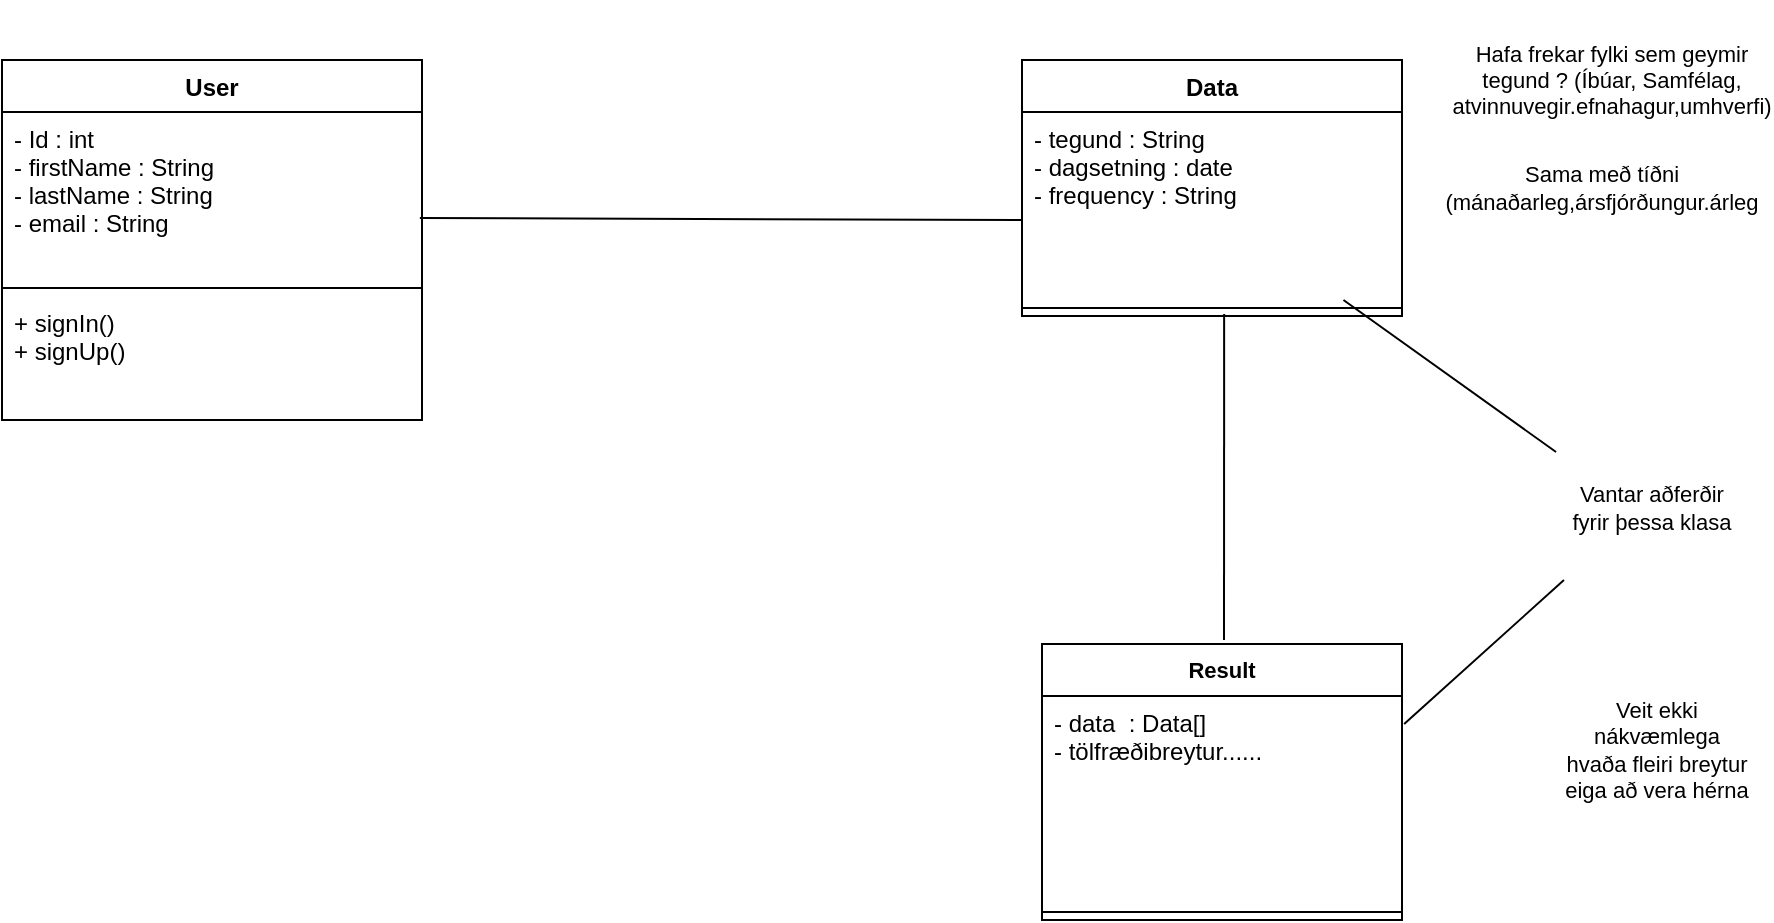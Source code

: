 <mxfile version="13.7.9" type="device"><diagram id="19lo4hMTaSk83n3jZe8r" name="Page-1"><mxGraphModel dx="1422" dy="794" grid="1" gridSize="10" guides="1" tooltips="1" connect="1" arrows="1" fold="1" page="1" pageScale="1" pageWidth="850" pageHeight="1100" math="0" shadow="0"><root><mxCell id="0"/><mxCell id="1" parent="0"/><mxCell id="smBmrH8eEXLxddZaBeuN-1" value="User" style="swimlane;fontStyle=1;align=center;verticalAlign=top;childLayout=stackLayout;horizontal=1;startSize=26;horizontalStack=0;resizeParent=1;resizeParentMax=0;resizeLast=0;collapsible=1;marginBottom=0;" vertex="1" parent="1"><mxGeometry x="170" y="120" width="210" height="180" as="geometry"/></mxCell><mxCell id="smBmrH8eEXLxddZaBeuN-2" value="- Id : int&#10;- firstName : String&#10;- lastName : String&#10;- email : String&#10;" style="text;strokeColor=none;fillColor=none;align=left;verticalAlign=top;spacingLeft=4;spacingRight=4;overflow=hidden;rotatable=0;points=[[0,0.5],[1,0.5]];portConstraint=eastwest;" vertex="1" parent="smBmrH8eEXLxddZaBeuN-1"><mxGeometry y="26" width="210" height="84" as="geometry"/></mxCell><mxCell id="smBmrH8eEXLxddZaBeuN-3" value="" style="line;strokeWidth=1;fillColor=none;align=left;verticalAlign=middle;spacingTop=-1;spacingLeft=3;spacingRight=3;rotatable=0;labelPosition=right;points=[];portConstraint=eastwest;" vertex="1" parent="smBmrH8eEXLxddZaBeuN-1"><mxGeometry y="110" width="210" height="8" as="geometry"/></mxCell><mxCell id="smBmrH8eEXLxddZaBeuN-4" value="+ signIn()&#10;+ signUp()&#10;" style="text;strokeColor=none;fillColor=none;align=left;verticalAlign=top;spacingLeft=4;spacingRight=4;overflow=hidden;rotatable=0;points=[[0,0.5],[1,0.5]];portConstraint=eastwest;" vertex="1" parent="smBmrH8eEXLxddZaBeuN-1"><mxGeometry y="118" width="210" height="62" as="geometry"/></mxCell><mxCell id="smBmrH8eEXLxddZaBeuN-5" value="" style="endArrow=none;html=1;exitX=0.995;exitY=0.631;exitDx=0;exitDy=0;exitPerimeter=0;" edge="1" parent="1" source="smBmrH8eEXLxddZaBeuN-2"><mxGeometry width="50" height="50" relative="1" as="geometry"><mxPoint x="390" y="200" as="sourcePoint"/><mxPoint x="680" y="200" as="targetPoint"/></mxGeometry></mxCell><mxCell id="smBmrH8eEXLxddZaBeuN-10" value="&lt;font style=&quot;font-size: 11px&quot;&gt;Hafa frekar fylki sem geymir tegund ? (Íbúar, Samfélag, atvinnuvegir.efnahagur,umhverfi)&lt;/font&gt;" style="text;html=1;strokeColor=none;fillColor=none;align=center;verticalAlign=middle;whiteSpace=wrap;rounded=0;fontSize=11;" vertex="1" parent="1"><mxGeometry x="910" y="90" width="130" height="80" as="geometry"/></mxCell><mxCell id="smBmrH8eEXLxddZaBeuN-11" value="Sama með tíðni (mánaðarleg,ársfjórðungur.árleg" style="text;html=1;strokeColor=none;fillColor=none;align=center;verticalAlign=middle;whiteSpace=wrap;rounded=0;fontSize=11;" vertex="1" parent="1"><mxGeometry x="920" y="160" width="100" height="48" as="geometry"/></mxCell><mxCell id="smBmrH8eEXLxddZaBeuN-6" value="Data" style="swimlane;fontStyle=1;align=center;verticalAlign=top;childLayout=stackLayout;horizontal=1;startSize=26;horizontalStack=0;resizeParent=1;resizeParentMax=0;resizeLast=0;collapsible=1;marginBottom=0;" vertex="1" parent="1"><mxGeometry x="680" y="120" width="190" height="128" as="geometry"/></mxCell><mxCell id="smBmrH8eEXLxddZaBeuN-7" value="- tegund : String &#10;- dagsetning : date&#10;- frequency : String" style="text;strokeColor=none;fillColor=none;align=left;verticalAlign=top;spacingLeft=4;spacingRight=4;overflow=hidden;rotatable=0;points=[[0,0.5],[1,0.5]];portConstraint=eastwest;" vertex="1" parent="smBmrH8eEXLxddZaBeuN-6"><mxGeometry y="26" width="190" height="94" as="geometry"/></mxCell><mxCell id="smBmrH8eEXLxddZaBeuN-8" value="" style="line;strokeWidth=1;fillColor=none;align=left;verticalAlign=middle;spacingTop=-1;spacingLeft=3;spacingRight=3;rotatable=0;labelPosition=right;points=[];portConstraint=eastwest;" vertex="1" parent="smBmrH8eEXLxddZaBeuN-6"><mxGeometry y="120" width="190" height="8" as="geometry"/></mxCell><mxCell id="smBmrH8eEXLxddZaBeuN-18" value="" style="endArrow=none;html=1;fontSize=11;entryX=0.532;entryY=0.875;entryDx=0;entryDy=0;entryPerimeter=0;" edge="1" parent="1" target="smBmrH8eEXLxddZaBeuN-8"><mxGeometry width="50" height="50" relative="1" as="geometry"><mxPoint x="781" y="410" as="sourcePoint"/><mxPoint x="600" y="300" as="targetPoint"/></mxGeometry></mxCell><mxCell id="smBmrH8eEXLxddZaBeuN-13" value="Result" style="swimlane;fontStyle=1;align=center;verticalAlign=top;childLayout=stackLayout;horizontal=1;startSize=26;horizontalStack=0;resizeParent=1;resizeParentMax=0;resizeLast=0;collapsible=1;marginBottom=0;fontSize=11;" vertex="1" parent="1"><mxGeometry x="690" y="412" width="180" height="138" as="geometry"/></mxCell><mxCell id="smBmrH8eEXLxddZaBeuN-14" value="- data  : Data[]&#10;- tölfræðibreytur......&#10;" style="text;strokeColor=none;fillColor=none;align=left;verticalAlign=top;spacingLeft=4;spacingRight=4;overflow=hidden;rotatable=0;points=[[0,0.5],[1,0.5]];portConstraint=eastwest;" vertex="1" parent="smBmrH8eEXLxddZaBeuN-13"><mxGeometry y="26" width="180" height="104" as="geometry"/></mxCell><mxCell id="smBmrH8eEXLxddZaBeuN-15" value="" style="line;strokeWidth=1;fillColor=none;align=left;verticalAlign=middle;spacingTop=-1;spacingLeft=3;spacingRight=3;rotatable=0;labelPosition=right;points=[];portConstraint=eastwest;" vertex="1" parent="smBmrH8eEXLxddZaBeuN-13"><mxGeometry y="130" width="180" height="8" as="geometry"/></mxCell><mxCell id="smBmrH8eEXLxddZaBeuN-19" value="Vantar aðferðir fyrir þessa klasa" style="text;html=1;strokeColor=none;fillColor=none;align=center;verticalAlign=middle;whiteSpace=wrap;rounded=0;fontSize=11;" vertex="1" parent="1"><mxGeometry x="950" y="300" width="90" height="88" as="geometry"/></mxCell><mxCell id="smBmrH8eEXLxddZaBeuN-20" value="" style="endArrow=none;html=1;fontSize=11;entryX=-0.033;entryY=0.182;entryDx=0;entryDy=0;entryPerimeter=0;" edge="1" parent="1" source="smBmrH8eEXLxddZaBeuN-7" target="smBmrH8eEXLxddZaBeuN-19"><mxGeometry width="50" height="50" relative="1" as="geometry"><mxPoint x="980" y="450" as="sourcePoint"/><mxPoint x="1030" y="400" as="targetPoint"/></mxGeometry></mxCell><mxCell id="smBmrH8eEXLxddZaBeuN-21" value="" style="endArrow=none;html=1;fontSize=11;exitX=1.006;exitY=0.135;exitDx=0;exitDy=0;exitPerimeter=0;entryX=0.011;entryY=0.909;entryDx=0;entryDy=0;entryPerimeter=0;" edge="1" parent="1" source="smBmrH8eEXLxddZaBeuN-14" target="smBmrH8eEXLxddZaBeuN-19"><mxGeometry width="50" height="50" relative="1" as="geometry"><mxPoint x="910" y="490" as="sourcePoint"/><mxPoint x="960" y="440" as="targetPoint"/></mxGeometry></mxCell><mxCell id="smBmrH8eEXLxddZaBeuN-22" value="Veit ekki nákvæmlega hvaða fleiri breytur eiga að vera hérna" style="text;html=1;strokeColor=none;fillColor=none;align=center;verticalAlign=middle;whiteSpace=wrap;rounded=0;fontSize=11;" vertex="1" parent="1"><mxGeometry x="950" y="430" width="95" height="69" as="geometry"/></mxCell></root></mxGraphModel></diagram></mxfile>